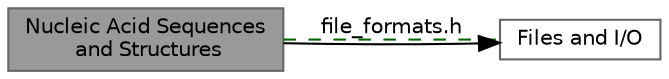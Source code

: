digraph "Nucleic Acid Sequences and Structures"
{
 // INTERACTIVE_SVG=YES
 // LATEX_PDF_SIZE
  bgcolor="transparent";
  edge [fontname=Helvetica,fontsize=10,labelfontname=Helvetica,labelfontsize=10];
  node [fontname=Helvetica,fontsize=10,shape=box,height=0.2,width=0.4];
  rankdir=LR;
  Node1 [label="Nucleic Acid Sequences\l and Structures",height=0.2,width=0.4,color="gray40", fillcolor="grey60", style="filled", fontcolor="black",tooltip="Functions to read/write different file formats for nucleic acid sequences and secondary structures."];
  Node2 [label="Files and I/O",height=0.2,width=0.4,color="grey40", fillcolor="white", style="filled",URL="$group__file__utils.html",tooltip="Functions to parse, write, and convert various file formats and to deal with file system related issu..."];
  Node2->Node1 [shape=plaintext, dir="back", style="solid"];
  Node1->Node2 [shape=plaintext, label="file_formats.h", color="darkgreen", dir="none", style="dashed"];
}
